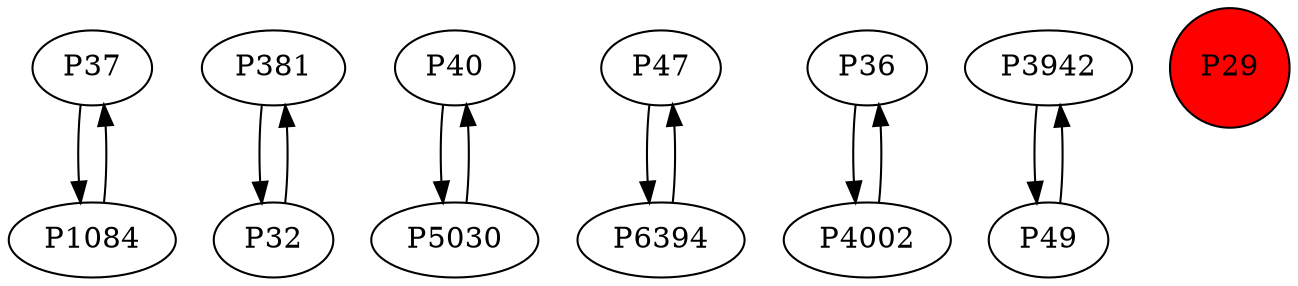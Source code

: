 digraph {
	P37 -> P1084
	P1084 -> P37
	P381 -> P32
	P40 -> P5030
	P47 -> P6394
	P36 -> P4002
	P4002 -> P36
	P3942 -> P49
	P49 -> P3942
	P32 -> P381
	P6394 -> P47
	P5030 -> P40
	P29 [shape=circle]
	P29 [style=filled]
	P29 [fillcolor=red]
}